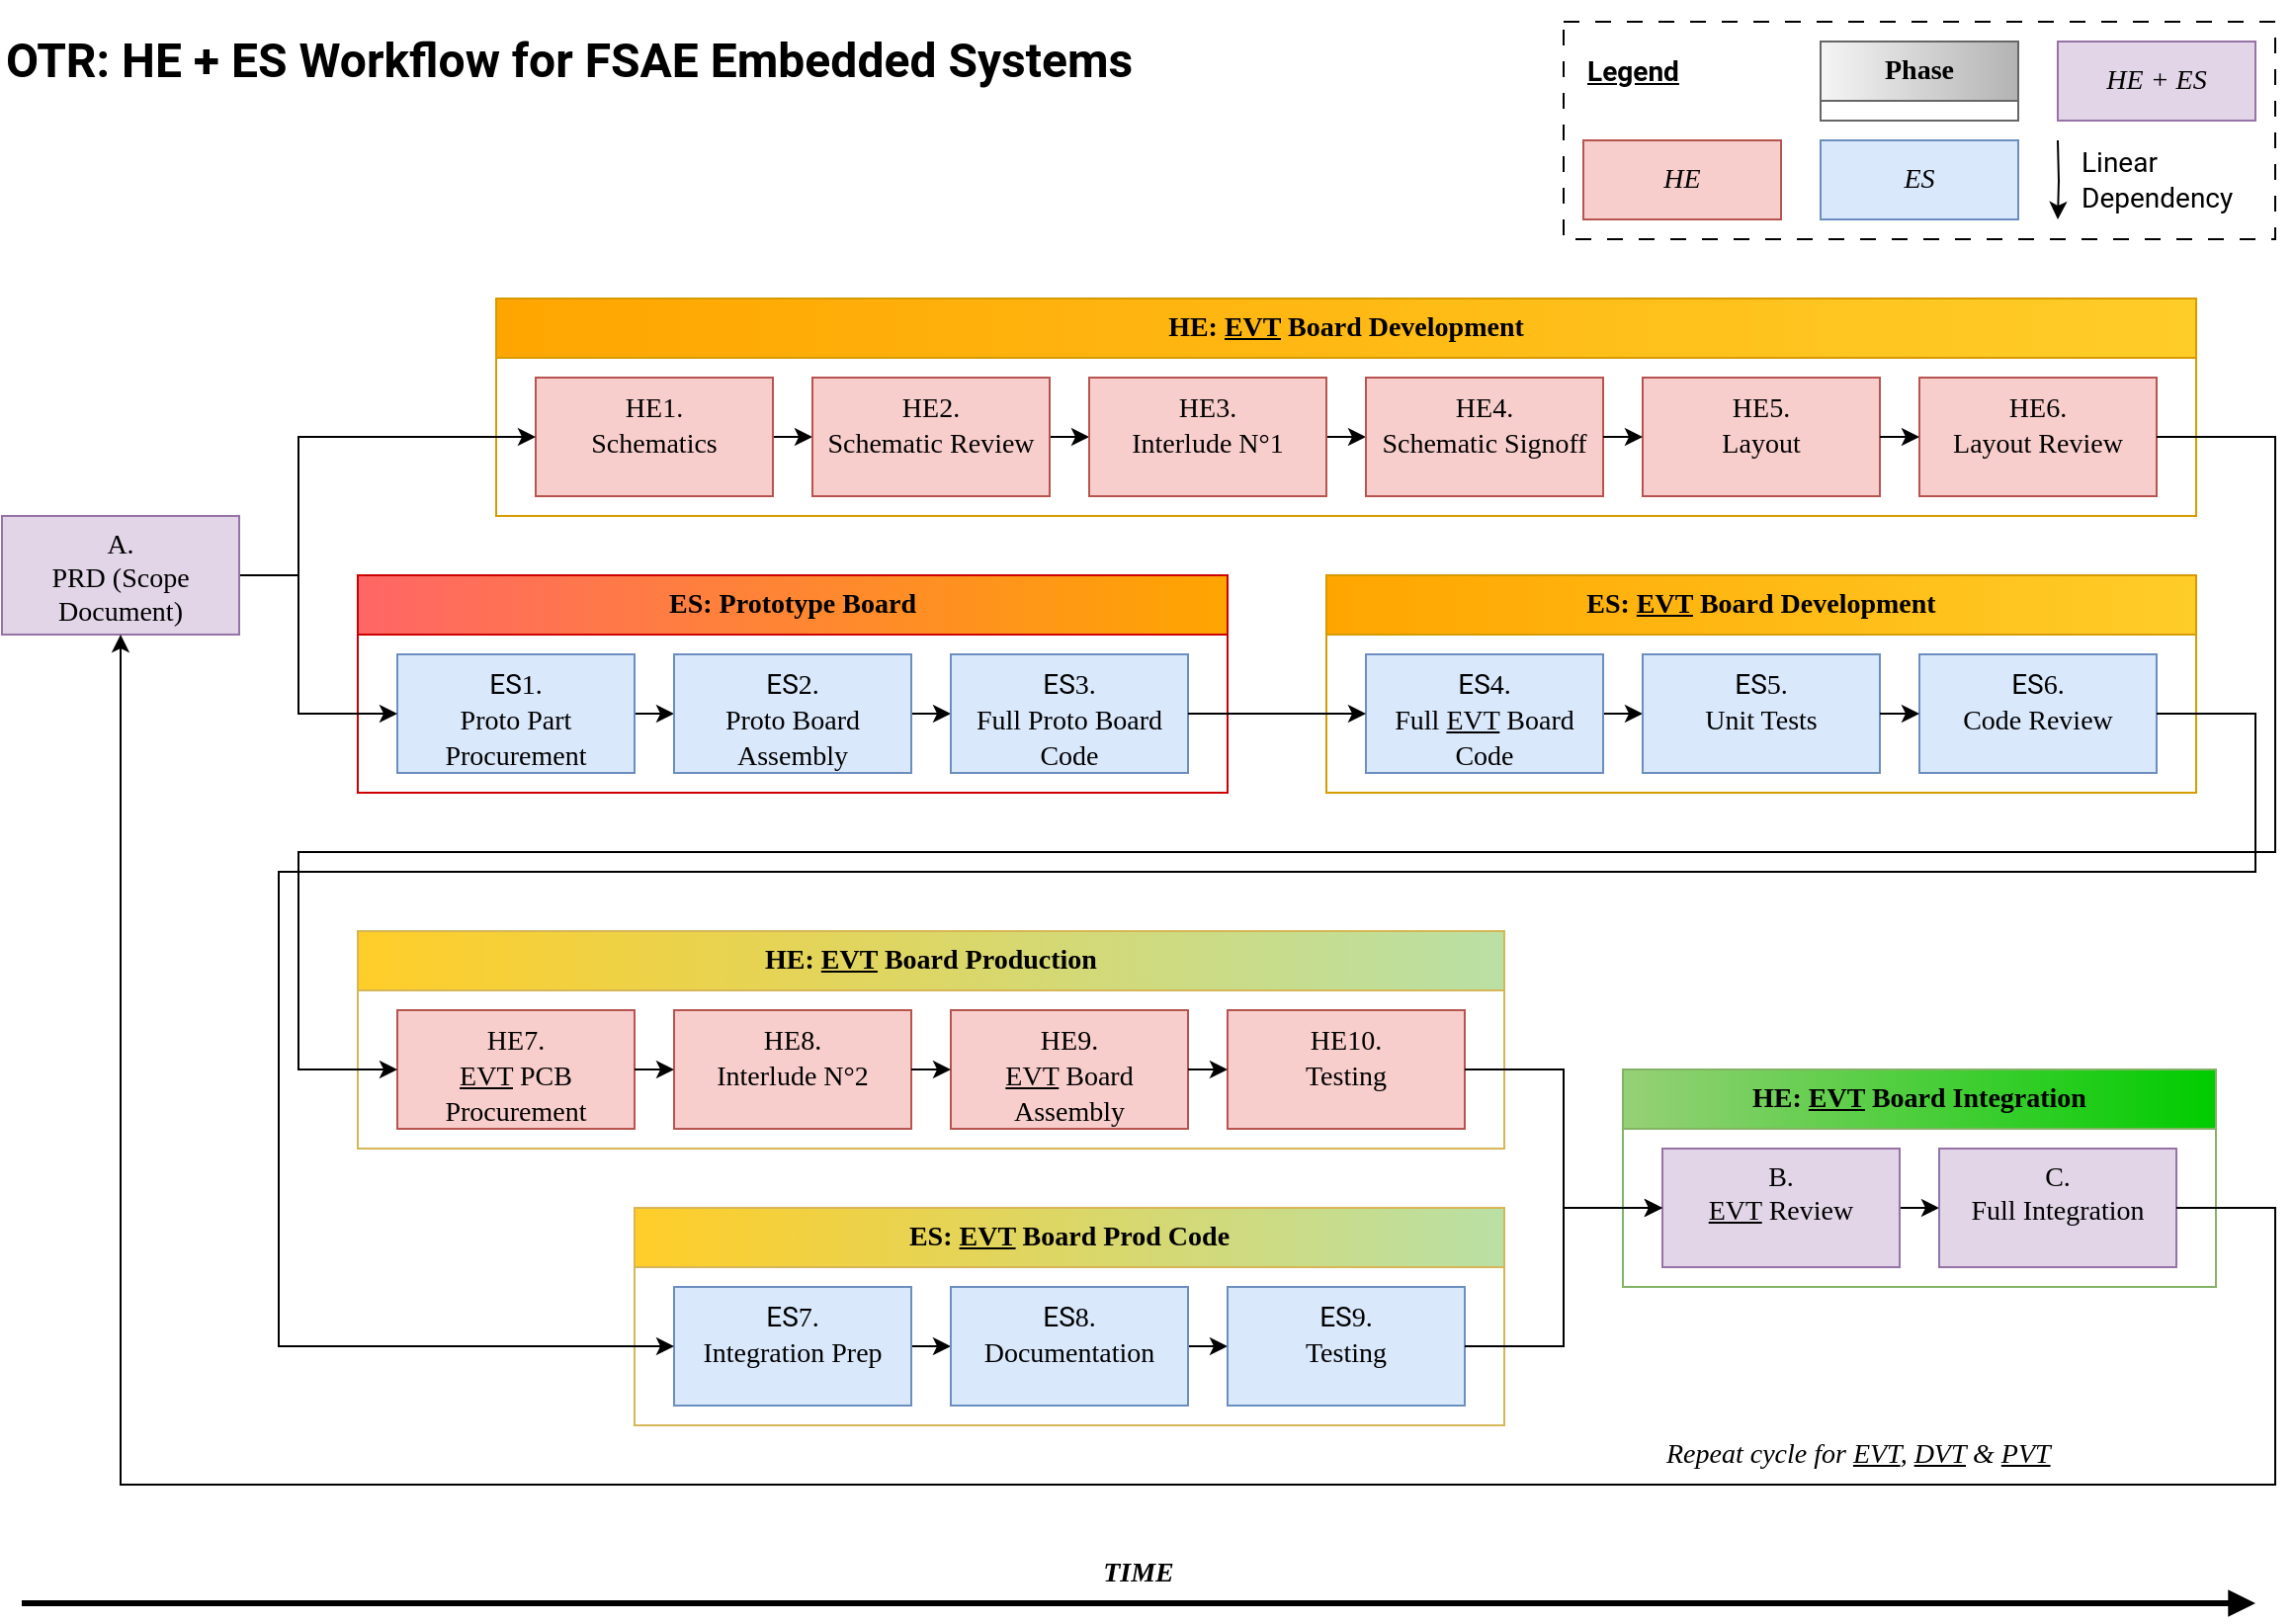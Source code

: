 <mxfile version="21.7.2" type="device">
  <diagram name="Page-1" id="mjspA0PIAPkoLd376Tkk">
    <mxGraphModel dx="1434" dy="746" grid="1" gridSize="10" guides="1" tooltips="1" connect="1" arrows="1" fold="1" page="1" pageScale="1" pageWidth="1169" pageHeight="827" math="0" shadow="0">
      <root>
        <mxCell id="0" />
        <mxCell id="1" parent="0" />
        <mxCell id="IAMInaEh3-bJ36sQtGoJ-46" value="ES: Prototype Board" style="swimlane;whiteSpace=wrap;html=1;fontSize=14;fontFamily=JetBrains Mono;fontSource=https%3A%2F%2Ffonts.googleapis.com%2Fcss%3Ffamily%3DJetBrains%2BMono;fillColor=#FFA500;strokeColor=#CC0000;startSize=30;gradientColor=#FF6666;gradientDirection=west;" parent="1" vertex="1">
          <mxGeometry x="190" y="290" width="440" height="110" as="geometry" />
        </mxCell>
        <mxCell id="IAMInaEh3-bJ36sQtGoJ-47" style="edgeStyle=orthogonalEdgeStyle;rounded=0;orthogonalLoop=1;jettySize=auto;html=1;exitX=1;exitY=0.5;exitDx=0;exitDy=0;entryX=0;entryY=0.5;entryDx=0;entryDy=0;" parent="IAMInaEh3-bJ36sQtGoJ-46" edge="1">
          <mxGeometry relative="1" as="geometry">
            <mxPoint x="140" y="70" as="sourcePoint" />
          </mxGeometry>
        </mxCell>
        <mxCell id="IAMInaEh3-bJ36sQtGoJ-49" style="edgeStyle=orthogonalEdgeStyle;rounded=0;orthogonalLoop=1;jettySize=auto;html=1;exitX=1;exitY=0.5;exitDx=0;exitDy=0;entryX=0;entryY=0.5;entryDx=0;entryDy=0;" parent="IAMInaEh3-bJ36sQtGoJ-46" edge="1">
          <mxGeometry relative="1" as="geometry">
            <mxPoint x="280" y="70" as="sourcePoint" />
          </mxGeometry>
        </mxCell>
        <mxCell id="IAMInaEh3-bJ36sQtGoJ-51" style="edgeStyle=orthogonalEdgeStyle;rounded=0;orthogonalLoop=1;jettySize=auto;html=1;exitX=1;exitY=0.5;exitDx=0;exitDy=0;entryX=0;entryY=0.5;entryDx=0;entryDy=0;" parent="IAMInaEh3-bJ36sQtGoJ-46" edge="1">
          <mxGeometry relative="1" as="geometry">
            <mxPoint x="420" y="70" as="sourcePoint" />
          </mxGeometry>
        </mxCell>
        <mxCell id="IAMInaEh3-bJ36sQtGoJ-54" style="edgeStyle=orthogonalEdgeStyle;rounded=0;orthogonalLoop=1;jettySize=auto;html=1;exitX=1;exitY=0.5;exitDx=0;exitDy=0;entryX=0;entryY=0.5;entryDx=0;entryDy=0;" parent="IAMInaEh3-bJ36sQtGoJ-46" edge="1">
          <mxGeometry relative="1" as="geometry">
            <mxPoint x="140" y="70" as="sourcePoint" />
          </mxGeometry>
        </mxCell>
        <mxCell id="IAMInaEh3-bJ36sQtGoJ-55" style="edgeStyle=orthogonalEdgeStyle;rounded=0;orthogonalLoop=1;jettySize=auto;html=1;exitX=1;exitY=0.5;exitDx=0;exitDy=0;entryX=0;entryY=0.5;entryDx=0;entryDy=0;" parent="IAMInaEh3-bJ36sQtGoJ-46" edge="1">
          <mxGeometry relative="1" as="geometry">
            <mxPoint x="280" y="70" as="sourcePoint" />
          </mxGeometry>
        </mxCell>
        <mxCell id="IAMInaEh3-bJ36sQtGoJ-56" style="edgeStyle=orthogonalEdgeStyle;rounded=0;orthogonalLoop=1;jettySize=auto;html=1;exitX=1;exitY=0.5;exitDx=0;exitDy=0;entryX=0;entryY=0.5;entryDx=0;entryDy=0;" parent="IAMInaEh3-bJ36sQtGoJ-46" edge="1">
          <mxGeometry relative="1" as="geometry">
            <mxPoint x="420" y="70" as="sourcePoint" />
          </mxGeometry>
        </mxCell>
        <mxCell id="gZYuaLEMHwlyxASo5A55-27" style="edgeStyle=orthogonalEdgeStyle;rounded=0;orthogonalLoop=1;jettySize=auto;html=1;exitX=1;exitY=0.5;exitDx=0;exitDy=0;entryX=0;entryY=0.5;entryDx=0;entryDy=0;" parent="IAMInaEh3-bJ36sQtGoJ-46" source="IAMInaEh3-bJ36sQtGoJ-8" target="IAMInaEh3-bJ36sQtGoJ-69" edge="1">
          <mxGeometry relative="1" as="geometry" />
        </mxCell>
        <mxCell id="IAMInaEh3-bJ36sQtGoJ-8" value="&lt;div&gt;ES&lt;font data-font-src=&quot;https://fonts.googleapis.com/css?family=JetBrains+Mono&quot; face=&quot;JetBrains Mono&quot; style=&quot;font-size: 14px;&quot;&gt;1.&lt;/font&gt;&lt;/div&gt;&lt;div&gt;&lt;font data-font-src=&quot;https://fonts.googleapis.com/css?family=JetBrains+Mono&quot; face=&quot;JetBrains Mono&quot; style=&quot;font-size: 14px;&quot;&gt;Proto Part Procurement&lt;br&gt;&lt;/font&gt;&lt;/div&gt;" style="rounded=0;whiteSpace=wrap;html=1;fontFamily=Roboto;fontSource=https%3A%2F%2Ffonts.googleapis.com%2Fcss%3Ffamily%3DRoboto;fontSize=14;fillColor=#dae8fc;strokeColor=#6c8ebf;spacingRight=1;spacingBottom=0;spacingLeft=1;verticalAlign=top;spacing=2;" parent="IAMInaEh3-bJ36sQtGoJ-46" vertex="1">
          <mxGeometry x="20" y="40" width="120" height="60" as="geometry" />
        </mxCell>
        <mxCell id="IAMInaEh3-bJ36sQtGoJ-77" style="edgeStyle=orthogonalEdgeStyle;rounded=0;orthogonalLoop=1;jettySize=auto;html=1;exitX=1;exitY=0.5;exitDx=0;exitDy=0;entryX=0;entryY=0.5;entryDx=0;entryDy=0;" parent="IAMInaEh3-bJ36sQtGoJ-46" source="IAMInaEh3-bJ36sQtGoJ-69" target="IAMInaEh3-bJ36sQtGoJ-76" edge="1">
          <mxGeometry relative="1" as="geometry" />
        </mxCell>
        <mxCell id="IAMInaEh3-bJ36sQtGoJ-69" value="&lt;div&gt;ES&lt;font data-font-src=&quot;https://fonts.googleapis.com/css?family=JetBrains+Mono&quot; face=&quot;JetBrains Mono&quot; style=&quot;font-size: 14px;&quot;&gt;2.&lt;/font&gt;&lt;/div&gt;&lt;div&gt;&lt;font data-font-src=&quot;https://fonts.googleapis.com/css?family=JetBrains+Mono&quot; face=&quot;JetBrains Mono&quot; style=&quot;font-size: 14px;&quot;&gt;Proto Board Assembly&lt;/font&gt;&lt;/div&gt;" style="rounded=0;whiteSpace=wrap;html=1;fontFamily=Roboto;fontSource=https%3A%2F%2Ffonts.googleapis.com%2Fcss%3Ffamily%3DRoboto;fontSize=14;fillColor=#dae8fc;strokeColor=#6c8ebf;spacingRight=1;spacingBottom=0;spacingLeft=1;verticalAlign=top;spacing=2;" parent="IAMInaEh3-bJ36sQtGoJ-46" vertex="1">
          <mxGeometry x="160" y="40" width="120" height="60" as="geometry" />
        </mxCell>
        <mxCell id="IAMInaEh3-bJ36sQtGoJ-76" value="&lt;div&gt;ES&lt;font data-font-src=&quot;https://fonts.googleapis.com/css?family=JetBrains+Mono&quot; face=&quot;JetBrains Mono&quot; style=&quot;font-size: 14px;&quot;&gt;3.&lt;/font&gt;&lt;/div&gt;&lt;div&gt;&lt;font data-font-src=&quot;https://fonts.googleapis.com/css?family=JetBrains+Mono&quot; face=&quot;JetBrains Mono&quot; style=&quot;font-size: 14px;&quot;&gt;Full Proto Board Code&lt;/font&gt;&lt;/div&gt;" style="rounded=0;whiteSpace=wrap;html=1;fontFamily=Roboto;fontSource=https%3A%2F%2Ffonts.googleapis.com%2Fcss%3Ffamily%3DRoboto;fontSize=14;fillColor=#dae8fc;strokeColor=#6c8ebf;spacingRight=1;spacingBottom=0;spacingLeft=1;verticalAlign=top;spacing=2;" parent="IAMInaEh3-bJ36sQtGoJ-46" vertex="1">
          <mxGeometry x="300" y="40" width="120" height="60" as="geometry" />
        </mxCell>
        <mxCell id="IAMInaEh3-bJ36sQtGoJ-81" style="edgeStyle=orthogonalEdgeStyle;rounded=0;orthogonalLoop=1;jettySize=auto;html=1;exitX=1;exitY=0.5;exitDx=0;exitDy=0;entryX=0;entryY=0.5;entryDx=0;entryDy=0;" parent="IAMInaEh3-bJ36sQtGoJ-46" edge="1">
          <mxGeometry relative="1" as="geometry">
            <mxPoint x="720" y="70" as="targetPoint" />
          </mxGeometry>
        </mxCell>
        <mxCell id="IAMInaEh3-bJ36sQtGoJ-7" value="HE: &lt;u&gt;EVT&lt;/u&gt; &lt;font face=&quot;JetBrains Mono&quot;&gt;Board&lt;/font&gt; Development" style="swimlane;whiteSpace=wrap;html=1;fontSize=14;fontFamily=JetBrains Mono;fontSource=https%3A%2F%2Ffonts.googleapis.com%2Fcss%3Ffamily%3DJetBrains%2BMono;fillColor=#ffcd28;strokeColor=#d79b00;startSize=30;gradientColor=#FFA500;gradientDirection=west;" parent="1" vertex="1">
          <mxGeometry x="260" y="150" width="860" height="110" as="geometry" />
        </mxCell>
        <mxCell id="IAMInaEh3-bJ36sQtGoJ-29" style="edgeStyle=orthogonalEdgeStyle;rounded=0;orthogonalLoop=1;jettySize=auto;html=1;exitX=1;exitY=0.5;exitDx=0;exitDy=0;entryX=0;entryY=0.5;entryDx=0;entryDy=0;" parent="IAMInaEh3-bJ36sQtGoJ-7" source="IAMInaEh3-bJ36sQtGoJ-3" target="IAMInaEh3-bJ36sQtGoJ-26" edge="1">
          <mxGeometry relative="1" as="geometry" />
        </mxCell>
        <mxCell id="IAMInaEh3-bJ36sQtGoJ-3" value="&lt;div&gt;&lt;font data-font-src=&quot;https://fonts.googleapis.com/css?family=JetBrains+Mono&quot; face=&quot;JetBrains Mono&quot; style=&quot;font-size: 14px;&quot;&gt;HE1.&lt;/font&gt;&lt;/div&gt;&lt;div&gt;&lt;font data-font-src=&quot;https://fonts.googleapis.com/css?family=JetBrains+Mono&quot; face=&quot;JetBrains Mono&quot; style=&quot;font-size: 14px;&quot;&gt;Schematics&lt;/font&gt;&lt;/div&gt;" style="rounded=0;whiteSpace=wrap;html=1;fontFamily=Roboto;fontSource=https%3A%2F%2Ffonts.googleapis.com%2Fcss%3Ffamily%3DRoboto;fontSize=14;fillColor=#f8cecc;strokeColor=#b85450;spacingRight=1;spacingBottom=0;spacingLeft=1;verticalAlign=top;spacing=2;" parent="IAMInaEh3-bJ36sQtGoJ-7" vertex="1">
          <mxGeometry x="20" y="40" width="120" height="60" as="geometry" />
        </mxCell>
        <mxCell id="IAMInaEh3-bJ36sQtGoJ-30" style="edgeStyle=orthogonalEdgeStyle;rounded=0;orthogonalLoop=1;jettySize=auto;html=1;exitX=1;exitY=0.5;exitDx=0;exitDy=0;entryX=0;entryY=0.5;entryDx=0;entryDy=0;" parent="IAMInaEh3-bJ36sQtGoJ-7" source="IAMInaEh3-bJ36sQtGoJ-26" target="IAMInaEh3-bJ36sQtGoJ-27" edge="1">
          <mxGeometry relative="1" as="geometry" />
        </mxCell>
        <mxCell id="IAMInaEh3-bJ36sQtGoJ-26" value="&lt;div&gt;&lt;font data-font-src=&quot;https://fonts.googleapis.com/css?family=JetBrains+Mono&quot; face=&quot;JetBrains Mono&quot; style=&quot;font-size: 14px;&quot;&gt;HE2.&lt;/font&gt;&lt;/div&gt;&lt;div&gt;&lt;font data-font-src=&quot;https://fonts.googleapis.com/css?family=JetBrains+Mono&quot; face=&quot;JetBrains Mono&quot; style=&quot;font-size: 14px;&quot;&gt;Schematic Review&lt;/font&gt;&lt;/div&gt;" style="rounded=0;whiteSpace=wrap;html=1;fontFamily=Roboto;fontSource=https%3A%2F%2Ffonts.googleapis.com%2Fcss%3Ffamily%3DRoboto;fontSize=14;fillColor=#f8cecc;strokeColor=#b85450;spacingRight=1;spacingBottom=0;spacingLeft=1;verticalAlign=top;spacing=2;" parent="IAMInaEh3-bJ36sQtGoJ-7" vertex="1">
          <mxGeometry x="160" y="40" width="120" height="60" as="geometry" />
        </mxCell>
        <mxCell id="IAMInaEh3-bJ36sQtGoJ-35" style="edgeStyle=orthogonalEdgeStyle;rounded=0;orthogonalLoop=1;jettySize=auto;html=1;exitX=1;exitY=0.5;exitDx=0;exitDy=0;entryX=0;entryY=0.5;entryDx=0;entryDy=0;" parent="IAMInaEh3-bJ36sQtGoJ-7" source="IAMInaEh3-bJ36sQtGoJ-27" target="IAMInaEh3-bJ36sQtGoJ-28" edge="1">
          <mxGeometry relative="1" as="geometry" />
        </mxCell>
        <mxCell id="IAMInaEh3-bJ36sQtGoJ-27" value="&lt;div&gt;&lt;font face=&quot;JetBrains Mono&quot;&gt;HE3.&lt;/font&gt;&lt;/div&gt;&lt;div&gt;&lt;font face=&quot;JetBrains Mono&quot;&gt;Interlude N°1&lt;/font&gt;&lt;/div&gt;" style="rounded=0;whiteSpace=wrap;html=1;fontFamily=Roboto;fontSource=https%3A%2F%2Ffonts.googleapis.com%2Fcss%3Ffamily%3DRoboto;fontSize=14;fillColor=#f8cecc;strokeColor=#b85450;spacingRight=1;spacingBottom=0;spacingLeft=1;verticalAlign=top;spacing=2;" parent="IAMInaEh3-bJ36sQtGoJ-7" vertex="1">
          <mxGeometry x="300" y="40" width="120" height="60" as="geometry" />
        </mxCell>
        <mxCell id="IAMInaEh3-bJ36sQtGoJ-28" value="&lt;div&gt;&lt;font face=&quot;JetBrains Mono&quot;&gt;HE4.&lt;/font&gt;&lt;/div&gt;&lt;div&gt;&lt;font face=&quot;JetBrains Mono&quot;&gt;Schematic Signoff&lt;/font&gt;&lt;/div&gt;" style="rounded=0;whiteSpace=wrap;html=1;fontFamily=Roboto;fontSource=https%3A%2F%2Ffonts.googleapis.com%2Fcss%3Ffamily%3DRoboto;fontSize=14;fillColor=#f8cecc;strokeColor=#b85450;spacingRight=1;spacingBottom=0;spacingLeft=1;verticalAlign=top;spacing=2;" parent="IAMInaEh3-bJ36sQtGoJ-7" vertex="1">
          <mxGeometry x="440" y="40" width="120" height="60" as="geometry" />
        </mxCell>
        <mxCell id="IAMInaEh3-bJ36sQtGoJ-33" value="&lt;div&gt;&lt;font face=&quot;JetBrains Mono&quot;&gt;HE5.&lt;/font&gt;&lt;/div&gt;&lt;div&gt;&lt;font face=&quot;JetBrains Mono&quot;&gt;Layout&lt;/font&gt;&lt;/div&gt;" style="rounded=0;whiteSpace=wrap;html=1;fontFamily=Roboto;fontSource=https%3A%2F%2Ffonts.googleapis.com%2Fcss%3Ffamily%3DRoboto;fontSize=14;fillColor=#f8cecc;strokeColor=#b85450;spacingRight=1;spacingBottom=0;spacingLeft=1;verticalAlign=top;spacing=2;" parent="IAMInaEh3-bJ36sQtGoJ-7" vertex="1">
          <mxGeometry x="580" y="40" width="120" height="60" as="geometry" />
        </mxCell>
        <mxCell id="IAMInaEh3-bJ36sQtGoJ-36" style="edgeStyle=orthogonalEdgeStyle;rounded=0;orthogonalLoop=1;jettySize=auto;html=1;exitX=1;exitY=0.5;exitDx=0;exitDy=0;entryX=0;entryY=0.5;entryDx=0;entryDy=0;" parent="IAMInaEh3-bJ36sQtGoJ-7" source="IAMInaEh3-bJ36sQtGoJ-28" target="IAMInaEh3-bJ36sQtGoJ-33" edge="1">
          <mxGeometry relative="1" as="geometry" />
        </mxCell>
        <mxCell id="IAMInaEh3-bJ36sQtGoJ-34" value="&lt;div&gt;&lt;font face=&quot;JetBrains Mono&quot;&gt;HE6.&lt;/font&gt;&lt;/div&gt;&lt;div&gt;&lt;font face=&quot;JetBrains Mono&quot;&gt;Layout Review&lt;/font&gt;&lt;/div&gt;" style="rounded=0;whiteSpace=wrap;html=1;fontFamily=Roboto;fontSource=https%3A%2F%2Ffonts.googleapis.com%2Fcss%3Ffamily%3DRoboto;fontSize=14;fillColor=#f8cecc;strokeColor=#b85450;spacingRight=1;spacingBottom=0;spacingLeft=1;verticalAlign=top;spacing=2;" parent="IAMInaEh3-bJ36sQtGoJ-7" vertex="1">
          <mxGeometry x="720" y="40" width="120" height="60" as="geometry" />
        </mxCell>
        <mxCell id="IAMInaEh3-bJ36sQtGoJ-37" style="edgeStyle=orthogonalEdgeStyle;rounded=0;orthogonalLoop=1;jettySize=auto;html=1;exitX=1;exitY=0.5;exitDx=0;exitDy=0;entryX=0;entryY=0.5;entryDx=0;entryDy=0;" parent="IAMInaEh3-bJ36sQtGoJ-7" source="IAMInaEh3-bJ36sQtGoJ-33" target="IAMInaEh3-bJ36sQtGoJ-34" edge="1">
          <mxGeometry relative="1" as="geometry" />
        </mxCell>
        <mxCell id="IAMInaEh3-bJ36sQtGoJ-58" value="HE: &lt;u&gt;EVT&lt;/u&gt; &lt;font face=&quot;JetBrains Mono&quot;&gt;Board Production&lt;br&gt;&lt;/font&gt;" style="swimlane;whiteSpace=wrap;html=1;fontSize=14;fontFamily=JetBrains Mono;fontSource=https%3A%2F%2Ffonts.googleapis.com%2Fcss%3Ffamily%3DJetBrains%2BMono;fillColor=#B9E0A5;strokeColor=#d6b656;startSize=30;gradientColor=#FFCD28;gradientDirection=west;" parent="1" vertex="1">
          <mxGeometry x="190" y="470" width="580" height="110" as="geometry" />
        </mxCell>
        <mxCell id="IAMInaEh3-bJ36sQtGoJ-59" style="edgeStyle=orthogonalEdgeStyle;rounded=0;orthogonalLoop=1;jettySize=auto;html=1;exitX=1;exitY=0.5;exitDx=0;exitDy=0;entryX=0;entryY=0.5;entryDx=0;entryDy=0;" parent="IAMInaEh3-bJ36sQtGoJ-58" edge="1">
          <mxGeometry relative="1" as="geometry">
            <mxPoint x="140" y="70" as="sourcePoint" />
          </mxGeometry>
        </mxCell>
        <mxCell id="IAMInaEh3-bJ36sQtGoJ-60" style="edgeStyle=orthogonalEdgeStyle;rounded=0;orthogonalLoop=1;jettySize=auto;html=1;exitX=1;exitY=0.5;exitDx=0;exitDy=0;entryX=0;entryY=0.5;entryDx=0;entryDy=0;" parent="IAMInaEh3-bJ36sQtGoJ-58" edge="1">
          <mxGeometry relative="1" as="geometry">
            <mxPoint x="280" y="70" as="sourcePoint" />
          </mxGeometry>
        </mxCell>
        <mxCell id="IAMInaEh3-bJ36sQtGoJ-61" style="edgeStyle=orthogonalEdgeStyle;rounded=0;orthogonalLoop=1;jettySize=auto;html=1;exitX=1;exitY=0.5;exitDx=0;exitDy=0;entryX=0;entryY=0.5;entryDx=0;entryDy=0;" parent="IAMInaEh3-bJ36sQtGoJ-58" edge="1">
          <mxGeometry relative="1" as="geometry">
            <mxPoint x="420" y="70" as="sourcePoint" />
          </mxGeometry>
        </mxCell>
        <mxCell id="IAMInaEh3-bJ36sQtGoJ-62" value="&lt;div&gt;&lt;font face=&quot;JetBrains Mono&quot;&gt;HE7.&lt;/font&gt;&lt;/div&gt;&lt;div&gt;&lt;font face=&quot;JetBrains Mono&quot;&gt;&lt;u&gt;EVT&lt;/u&gt; PCB Procurement&lt;br&gt;&lt;/font&gt;&lt;/div&gt;" style="rounded=0;whiteSpace=wrap;html=1;fontFamily=Roboto;fontSource=https%3A%2F%2Ffonts.googleapis.com%2Fcss%3Ffamily%3DRoboto;fontSize=14;fillColor=#f8cecc;strokeColor=#b85450;spacingRight=1;spacingBottom=0;spacingLeft=1;verticalAlign=top;spacing=2;" parent="IAMInaEh3-bJ36sQtGoJ-58" vertex="1">
          <mxGeometry x="20" y="40" width="120" height="60" as="geometry" />
        </mxCell>
        <mxCell id="IAMInaEh3-bJ36sQtGoJ-63" value="&lt;div&gt;&lt;font face=&quot;JetBrains Mono&quot;&gt;HE8.&lt;/font&gt;&lt;/div&gt;&lt;div&gt;&lt;font face=&quot;JetBrains Mono&quot;&gt;Interlude N°2&lt;/font&gt;&lt;/div&gt;" style="rounded=0;whiteSpace=wrap;html=1;fontFamily=Roboto;fontSource=https%3A%2F%2Ffonts.googleapis.com%2Fcss%3Ffamily%3DRoboto;fontSize=14;fillColor=#f8cecc;strokeColor=#b85450;spacingRight=1;spacingBottom=0;spacingLeft=1;verticalAlign=top;spacing=2;" parent="IAMInaEh3-bJ36sQtGoJ-58" vertex="1">
          <mxGeometry x="160" y="40" width="120" height="60" as="geometry" />
        </mxCell>
        <mxCell id="IAMInaEh3-bJ36sQtGoJ-64" style="edgeStyle=orthogonalEdgeStyle;rounded=0;orthogonalLoop=1;jettySize=auto;html=1;exitX=1;exitY=0.5;exitDx=0;exitDy=0;entryX=0;entryY=0.5;entryDx=0;entryDy=0;" parent="IAMInaEh3-bJ36sQtGoJ-58" source="IAMInaEh3-bJ36sQtGoJ-62" target="IAMInaEh3-bJ36sQtGoJ-63" edge="1">
          <mxGeometry relative="1" as="geometry" />
        </mxCell>
        <mxCell id="IAMInaEh3-bJ36sQtGoJ-65" value="&lt;div&gt;&lt;font face=&quot;JetBrains Mono&quot;&gt;HE9.&lt;/font&gt;&lt;/div&gt;&lt;div&gt;&lt;font face=&quot;JetBrains Mono&quot;&gt;&lt;u&gt;EVT&lt;/u&gt; Board &lt;/font&gt;&lt;font face=&quot;JetBrains Mono&quot;&gt;Assembly&lt;/font&gt;&lt;/div&gt;" style="rounded=0;whiteSpace=wrap;html=1;fontFamily=Roboto;fontSource=https%3A%2F%2Ffonts.googleapis.com%2Fcss%3Ffamily%3DRoboto;fontSize=14;fillColor=#f8cecc;strokeColor=#b85450;spacingRight=1;spacingBottom=0;spacingLeft=1;verticalAlign=top;spacing=2;" parent="IAMInaEh3-bJ36sQtGoJ-58" vertex="1">
          <mxGeometry x="300" y="40" width="120" height="60" as="geometry" />
        </mxCell>
        <mxCell id="IAMInaEh3-bJ36sQtGoJ-66" style="edgeStyle=orthogonalEdgeStyle;rounded=0;orthogonalLoop=1;jettySize=auto;html=1;exitX=1;exitY=0.5;exitDx=0;exitDy=0;entryX=0;entryY=0.5;entryDx=0;entryDy=0;" parent="IAMInaEh3-bJ36sQtGoJ-58" source="IAMInaEh3-bJ36sQtGoJ-63" target="IAMInaEh3-bJ36sQtGoJ-65" edge="1">
          <mxGeometry relative="1" as="geometry" />
        </mxCell>
        <mxCell id="IAMInaEh3-bJ36sQtGoJ-67" value="&lt;div&gt;&lt;font face=&quot;JetBrains Mono&quot;&gt;HE10.&lt;/font&gt;&lt;/div&gt;&lt;div&gt;&lt;font face=&quot;JetBrains Mono&quot;&gt;Testing&lt;/font&gt;&lt;/div&gt;" style="rounded=0;whiteSpace=wrap;html=1;fontFamily=Roboto;fontSource=https%3A%2F%2Ffonts.googleapis.com%2Fcss%3Ffamily%3DRoboto;fontSize=14;fillColor=#f8cecc;strokeColor=#b85450;spacingRight=1;spacingBottom=0;spacingLeft=1;verticalAlign=top;spacing=2;" parent="IAMInaEh3-bJ36sQtGoJ-58" vertex="1">
          <mxGeometry x="440" y="40" width="120" height="60" as="geometry" />
        </mxCell>
        <mxCell id="IAMInaEh3-bJ36sQtGoJ-68" style="edgeStyle=orthogonalEdgeStyle;rounded=0;orthogonalLoop=1;jettySize=auto;html=1;exitX=1;exitY=0.5;exitDx=0;exitDy=0;entryX=0;entryY=0.5;entryDx=0;entryDy=0;" parent="IAMInaEh3-bJ36sQtGoJ-58" source="IAMInaEh3-bJ36sQtGoJ-65" target="IAMInaEh3-bJ36sQtGoJ-67" edge="1">
          <mxGeometry relative="1" as="geometry" />
        </mxCell>
        <mxCell id="IAMInaEh3-bJ36sQtGoJ-97" value="ES:&amp;nbsp;&lt;u&gt;EVT&lt;/u&gt; Board Prod Code" style="swimlane;whiteSpace=wrap;html=1;fontSize=14;fontFamily=JetBrains Mono;fontSource=https%3A%2F%2Ffonts.googleapis.com%2Fcss%3Ffamily%3DJetBrains%2BMono;fillColor=#B9E0A5;strokeColor=#d6b656;startSize=30;gradientColor=#FFCD28;gradientDirection=west;" parent="1" vertex="1">
          <mxGeometry x="330" y="610" width="440" height="110" as="geometry" />
        </mxCell>
        <mxCell id="IAMInaEh3-bJ36sQtGoJ-98" style="edgeStyle=orthogonalEdgeStyle;rounded=0;orthogonalLoop=1;jettySize=auto;html=1;exitX=1;exitY=0.5;exitDx=0;exitDy=0;entryX=0;entryY=0.5;entryDx=0;entryDy=0;" parent="IAMInaEh3-bJ36sQtGoJ-97" edge="1">
          <mxGeometry relative="1" as="geometry">
            <mxPoint x="140" y="70" as="sourcePoint" />
          </mxGeometry>
        </mxCell>
        <mxCell id="IAMInaEh3-bJ36sQtGoJ-99" style="edgeStyle=orthogonalEdgeStyle;rounded=0;orthogonalLoop=1;jettySize=auto;html=1;exitX=1;exitY=0.5;exitDx=0;exitDy=0;entryX=0;entryY=0.5;entryDx=0;entryDy=0;" parent="IAMInaEh3-bJ36sQtGoJ-97" edge="1">
          <mxGeometry relative="1" as="geometry">
            <mxPoint x="280" y="70" as="sourcePoint" />
          </mxGeometry>
        </mxCell>
        <mxCell id="IAMInaEh3-bJ36sQtGoJ-100" style="edgeStyle=orthogonalEdgeStyle;rounded=0;orthogonalLoop=1;jettySize=auto;html=1;exitX=1;exitY=0.5;exitDx=0;exitDy=0;entryX=0;entryY=0.5;entryDx=0;entryDy=0;" parent="IAMInaEh3-bJ36sQtGoJ-97" edge="1">
          <mxGeometry relative="1" as="geometry">
            <mxPoint x="420" y="70" as="sourcePoint" />
          </mxGeometry>
        </mxCell>
        <mxCell id="IAMInaEh3-bJ36sQtGoJ-101" style="edgeStyle=orthogonalEdgeStyle;rounded=0;orthogonalLoop=1;jettySize=auto;html=1;exitX=1;exitY=0.5;exitDx=0;exitDy=0;entryX=0;entryY=0.5;entryDx=0;entryDy=0;" parent="IAMInaEh3-bJ36sQtGoJ-97" edge="1">
          <mxGeometry relative="1" as="geometry">
            <mxPoint x="140" y="70" as="sourcePoint" />
          </mxGeometry>
        </mxCell>
        <mxCell id="IAMInaEh3-bJ36sQtGoJ-102" style="edgeStyle=orthogonalEdgeStyle;rounded=0;orthogonalLoop=1;jettySize=auto;html=1;exitX=1;exitY=0.5;exitDx=0;exitDy=0;entryX=0;entryY=0.5;entryDx=0;entryDy=0;" parent="IAMInaEh3-bJ36sQtGoJ-97" edge="1">
          <mxGeometry relative="1" as="geometry">
            <mxPoint x="280" y="70" as="sourcePoint" />
          </mxGeometry>
        </mxCell>
        <mxCell id="IAMInaEh3-bJ36sQtGoJ-103" style="edgeStyle=orthogonalEdgeStyle;rounded=0;orthogonalLoop=1;jettySize=auto;html=1;exitX=1;exitY=0.5;exitDx=0;exitDy=0;entryX=0;entryY=0.5;entryDx=0;entryDy=0;" parent="IAMInaEh3-bJ36sQtGoJ-97" edge="1">
          <mxGeometry relative="1" as="geometry">
            <mxPoint x="420" y="70" as="sourcePoint" />
          </mxGeometry>
        </mxCell>
        <mxCell id="IAMInaEh3-bJ36sQtGoJ-104" style="edgeStyle=orthogonalEdgeStyle;rounded=0;orthogonalLoop=1;jettySize=auto;html=1;exitX=1;exitY=0.5;exitDx=0;exitDy=0;entryX=0;entryY=0.5;entryDx=0;entryDy=0;" parent="IAMInaEh3-bJ36sQtGoJ-97" source="IAMInaEh3-bJ36sQtGoJ-105" target="IAMInaEh3-bJ36sQtGoJ-107" edge="1">
          <mxGeometry relative="1" as="geometry" />
        </mxCell>
        <mxCell id="IAMInaEh3-bJ36sQtGoJ-105" value="&lt;div&gt;ES&lt;font data-font-src=&quot;https://fonts.googleapis.com/css?family=JetBrains+Mono&quot; face=&quot;JetBrains Mono&quot; style=&quot;font-size: 14px;&quot;&gt;7.&lt;/font&gt;&lt;/div&gt;&lt;div&gt;&lt;font data-font-src=&quot;https://fonts.googleapis.com/css?family=JetBrains+Mono&quot; face=&quot;JetBrains Mono&quot; style=&quot;font-size: 14px;&quot;&gt;Integration Prep&lt;br&gt;&lt;/font&gt;&lt;/div&gt;" style="rounded=0;whiteSpace=wrap;html=1;fontFamily=Roboto;fontSource=https%3A%2F%2Ffonts.googleapis.com%2Fcss%3Ffamily%3DRoboto;fontSize=14;fillColor=#dae8fc;strokeColor=#6c8ebf;spacingRight=1;spacingBottom=0;spacingLeft=1;verticalAlign=top;spacing=2;" parent="IAMInaEh3-bJ36sQtGoJ-97" vertex="1">
          <mxGeometry x="20" y="40" width="120" height="60" as="geometry" />
        </mxCell>
        <mxCell id="IAMInaEh3-bJ36sQtGoJ-106" style="edgeStyle=orthogonalEdgeStyle;rounded=0;orthogonalLoop=1;jettySize=auto;html=1;exitX=1;exitY=0.5;exitDx=0;exitDy=0;entryX=0;entryY=0.5;entryDx=0;entryDy=0;" parent="IAMInaEh3-bJ36sQtGoJ-97" source="IAMInaEh3-bJ36sQtGoJ-107" target="IAMInaEh3-bJ36sQtGoJ-109" edge="1">
          <mxGeometry relative="1" as="geometry" />
        </mxCell>
        <mxCell id="IAMInaEh3-bJ36sQtGoJ-107" value="&lt;div&gt;ES&lt;font data-font-src=&quot;https://fonts.googleapis.com/css?family=JetBrains+Mono&quot; face=&quot;JetBrains Mono&quot; style=&quot;font-size: 14px;&quot;&gt;8.&lt;/font&gt;&lt;/div&gt;&lt;div&gt;&lt;font data-font-src=&quot;https://fonts.googleapis.com/css?family=JetBrains+Mono&quot; face=&quot;JetBrains Mono&quot; style=&quot;font-size: 14px;&quot;&gt;Documentation&lt;br&gt;&lt;/font&gt;&lt;/div&gt;" style="rounded=0;whiteSpace=wrap;html=1;fontFamily=Roboto;fontSource=https%3A%2F%2Ffonts.googleapis.com%2Fcss%3Ffamily%3DRoboto;fontSize=14;fillColor=#dae8fc;strokeColor=#6c8ebf;spacingRight=1;spacingBottom=0;spacingLeft=1;verticalAlign=top;spacing=2;" parent="IAMInaEh3-bJ36sQtGoJ-97" vertex="1">
          <mxGeometry x="160" y="40" width="120" height="60" as="geometry" />
        </mxCell>
        <mxCell id="IAMInaEh3-bJ36sQtGoJ-109" value="&lt;div&gt;ES&lt;font data-font-src=&quot;https://fonts.googleapis.com/css?family=JetBrains+Mono&quot; face=&quot;JetBrains Mono&quot; style=&quot;font-size: 14px;&quot;&gt;9.&lt;/font&gt;&lt;/div&gt;&lt;div&gt;&lt;font data-font-src=&quot;https://fonts.googleapis.com/css?family=JetBrains+Mono&quot; face=&quot;JetBrains Mono&quot; style=&quot;font-size: 14px;&quot;&gt;Testing&lt;br&gt;&lt;/font&gt;&lt;/div&gt;" style="rounded=0;whiteSpace=wrap;html=1;fontFamily=Roboto;fontSource=https%3A%2F%2Ffonts.googleapis.com%2Fcss%3Ffamily%3DRoboto;fontSize=14;fillColor=#dae8fc;strokeColor=#6c8ebf;spacingRight=1;spacingBottom=0;spacingLeft=1;verticalAlign=top;spacing=2;" parent="IAMInaEh3-bJ36sQtGoJ-97" vertex="1">
          <mxGeometry x="300" y="40" width="120" height="60" as="geometry" />
        </mxCell>
        <mxCell id="IAMInaEh3-bJ36sQtGoJ-110" style="edgeStyle=orthogonalEdgeStyle;rounded=0;orthogonalLoop=1;jettySize=auto;html=1;exitX=1;exitY=0.5;exitDx=0;exitDy=0;entryX=0;entryY=0.5;entryDx=0;entryDy=0;" parent="IAMInaEh3-bJ36sQtGoJ-97" edge="1">
          <mxGeometry relative="1" as="geometry">
            <mxPoint x="580" y="70" as="targetPoint" />
          </mxGeometry>
        </mxCell>
        <mxCell id="IAMInaEh3-bJ36sQtGoJ-112" style="edgeStyle=orthogonalEdgeStyle;rounded=0;orthogonalLoop=1;jettySize=auto;html=1;exitX=1;exitY=0.5;exitDx=0;exitDy=0;entryX=0;entryY=0.5;entryDx=0;entryDy=0;" parent="IAMInaEh3-bJ36sQtGoJ-97" edge="1">
          <mxGeometry relative="1" as="geometry">
            <mxPoint x="720" y="70" as="targetPoint" />
          </mxGeometry>
        </mxCell>
        <mxCell id="gZYuaLEMHwlyxASo5A55-5" value="ES: &lt;u&gt;EVT&lt;/u&gt; Board Development" style="swimlane;whiteSpace=wrap;html=1;fontSize=14;fontFamily=JetBrains Mono;fontSource=https%3A%2F%2Ffonts.googleapis.com%2Fcss%3Ffamily%3DJetBrains%2BMono;fillColor=#FFCD28;strokeColor=#d79b00;startSize=30;gradientColor=#FFA500;gradientDirection=west;" parent="1" vertex="1">
          <mxGeometry x="680" y="290" width="440" height="110" as="geometry" />
        </mxCell>
        <mxCell id="gZYuaLEMHwlyxASo5A55-6" style="edgeStyle=orthogonalEdgeStyle;rounded=0;orthogonalLoop=1;jettySize=auto;html=1;exitX=1;exitY=0.5;exitDx=0;exitDy=0;entryX=0;entryY=0.5;entryDx=0;entryDy=0;" parent="gZYuaLEMHwlyxASo5A55-5" edge="1">
          <mxGeometry relative="1" as="geometry">
            <mxPoint x="140" y="70" as="sourcePoint" />
          </mxGeometry>
        </mxCell>
        <mxCell id="gZYuaLEMHwlyxASo5A55-7" style="edgeStyle=orthogonalEdgeStyle;rounded=0;orthogonalLoop=1;jettySize=auto;html=1;exitX=1;exitY=0.5;exitDx=0;exitDy=0;entryX=0;entryY=0.5;entryDx=0;entryDy=0;" parent="gZYuaLEMHwlyxASo5A55-5" edge="1">
          <mxGeometry relative="1" as="geometry">
            <mxPoint x="280" y="70" as="sourcePoint" />
          </mxGeometry>
        </mxCell>
        <mxCell id="gZYuaLEMHwlyxASo5A55-8" style="edgeStyle=orthogonalEdgeStyle;rounded=0;orthogonalLoop=1;jettySize=auto;html=1;exitX=1;exitY=0.5;exitDx=0;exitDy=0;entryX=0;entryY=0.5;entryDx=0;entryDy=0;" parent="gZYuaLEMHwlyxASo5A55-5" edge="1">
          <mxGeometry relative="1" as="geometry">
            <mxPoint x="420" y="70" as="sourcePoint" />
          </mxGeometry>
        </mxCell>
        <mxCell id="gZYuaLEMHwlyxASo5A55-9" style="edgeStyle=orthogonalEdgeStyle;rounded=0;orthogonalLoop=1;jettySize=auto;html=1;exitX=1;exitY=0.5;exitDx=0;exitDy=0;entryX=0;entryY=0.5;entryDx=0;entryDy=0;" parent="gZYuaLEMHwlyxASo5A55-5" edge="1">
          <mxGeometry relative="1" as="geometry">
            <mxPoint x="140" y="70" as="sourcePoint" />
          </mxGeometry>
        </mxCell>
        <mxCell id="gZYuaLEMHwlyxASo5A55-10" style="edgeStyle=orthogonalEdgeStyle;rounded=0;orthogonalLoop=1;jettySize=auto;html=1;exitX=1;exitY=0.5;exitDx=0;exitDy=0;entryX=0;entryY=0.5;entryDx=0;entryDy=0;" parent="gZYuaLEMHwlyxASo5A55-5" edge="1">
          <mxGeometry relative="1" as="geometry">
            <mxPoint x="280" y="70" as="sourcePoint" />
          </mxGeometry>
        </mxCell>
        <mxCell id="gZYuaLEMHwlyxASo5A55-11" style="edgeStyle=orthogonalEdgeStyle;rounded=0;orthogonalLoop=1;jettySize=auto;html=1;exitX=1;exitY=0.5;exitDx=0;exitDy=0;entryX=0;entryY=0.5;entryDx=0;entryDy=0;" parent="gZYuaLEMHwlyxASo5A55-5" edge="1">
          <mxGeometry relative="1" as="geometry">
            <mxPoint x="420" y="70" as="sourcePoint" />
          </mxGeometry>
        </mxCell>
        <mxCell id="gZYuaLEMHwlyxASo5A55-12" style="edgeStyle=orthogonalEdgeStyle;rounded=0;orthogonalLoop=1;jettySize=auto;html=1;exitX=1;exitY=0.5;exitDx=0;exitDy=0;entryX=0;entryY=0.5;entryDx=0;entryDy=0;" parent="gZYuaLEMHwlyxASo5A55-5" edge="1">
          <mxGeometry relative="1" as="geometry">
            <mxPoint x="140" y="70" as="sourcePoint" />
          </mxGeometry>
        </mxCell>
        <mxCell id="gZYuaLEMHwlyxASo5A55-14" style="edgeStyle=orthogonalEdgeStyle;rounded=0;orthogonalLoop=1;jettySize=auto;html=1;exitX=1;exitY=0.5;exitDx=0;exitDy=0;entryX=0;entryY=0.5;entryDx=0;entryDy=0;" parent="gZYuaLEMHwlyxASo5A55-5" edge="1">
          <mxGeometry relative="1" as="geometry">
            <mxPoint x="280" y="70" as="sourcePoint" />
          </mxGeometry>
        </mxCell>
        <mxCell id="gZYuaLEMHwlyxASo5A55-16" style="edgeStyle=orthogonalEdgeStyle;rounded=0;orthogonalLoop=1;jettySize=auto;html=1;exitX=1;exitY=0.5;exitDx=0;exitDy=0;entryX=0;entryY=0.5;entryDx=0;entryDy=0;" parent="gZYuaLEMHwlyxASo5A55-5" edge="1">
          <mxGeometry relative="1" as="geometry">
            <mxPoint x="420" y="70" as="sourcePoint" />
          </mxGeometry>
        </mxCell>
        <mxCell id="gZYuaLEMHwlyxASo5A55-20" style="edgeStyle=orthogonalEdgeStyle;rounded=0;orthogonalLoop=1;jettySize=auto;html=1;exitX=1;exitY=0.5;exitDx=0;exitDy=0;entryX=0;entryY=0.5;entryDx=0;entryDy=0;" parent="gZYuaLEMHwlyxASo5A55-5" source="gZYuaLEMHwlyxASo5A55-21" target="gZYuaLEMHwlyxASo5A55-22" edge="1">
          <mxGeometry relative="1" as="geometry" />
        </mxCell>
        <mxCell id="gZYuaLEMHwlyxASo5A55-21" value="&lt;div&gt;ES&lt;font data-font-src=&quot;https://fonts.googleapis.com/css?family=JetBrains+Mono&quot; face=&quot;JetBrains Mono&quot; style=&quot;font-size: 14px;&quot;&gt;4.&lt;/font&gt;&lt;/div&gt;&lt;div&gt;&lt;font data-font-src=&quot;https://fonts.googleapis.com/css?family=JetBrains+Mono&quot; face=&quot;JetBrains Mono&quot; style=&quot;font-size: 14px;&quot;&gt;Full &lt;u&gt;EVT&lt;/u&gt; Board Code&lt;/font&gt;&lt;/div&gt;" style="rounded=0;whiteSpace=wrap;html=1;fontFamily=Roboto;fontSource=https%3A%2F%2Ffonts.googleapis.com%2Fcss%3Ffamily%3DRoboto;fontSize=14;fillColor=#dae8fc;strokeColor=#6c8ebf;spacingRight=1;spacingBottom=0;spacingLeft=1;verticalAlign=top;spacing=2;" parent="gZYuaLEMHwlyxASo5A55-5" vertex="1">
          <mxGeometry x="20" y="40" width="120" height="60" as="geometry" />
        </mxCell>
        <mxCell id="gZYuaLEMHwlyxASo5A55-22" value="&lt;div&gt;ES&lt;font face=&quot;JetBrains Mono&quot;&gt;5&lt;/font&gt;&lt;font data-font-src=&quot;https://fonts.googleapis.com/css?family=JetBrains+Mono&quot; face=&quot;JetBrains Mono&quot; style=&quot;font-size: 14px;&quot;&gt;.&lt;/font&gt;&lt;/div&gt;&lt;div&gt;&lt;font data-font-src=&quot;https://fonts.googleapis.com/css?family=JetBrains+Mono&quot; face=&quot;JetBrains Mono&quot; style=&quot;font-size: 14px;&quot;&gt;Unit Tests&lt;/font&gt;&lt;/div&gt;" style="rounded=0;whiteSpace=wrap;html=1;fontFamily=Roboto;fontSource=https%3A%2F%2Ffonts.googleapis.com%2Fcss%3Ffamily%3DRoboto;fontSize=14;fillColor=#dae8fc;strokeColor=#6c8ebf;spacingRight=1;spacingBottom=0;spacingLeft=1;verticalAlign=top;spacing=2;" parent="gZYuaLEMHwlyxASo5A55-5" vertex="1">
          <mxGeometry x="160" y="40" width="120" height="60" as="geometry" />
        </mxCell>
        <mxCell id="gZYuaLEMHwlyxASo5A55-26" value="&lt;div&gt;ES&lt;font data-font-src=&quot;https://fonts.googleapis.com/css?family=JetBrains+Mono&quot; face=&quot;JetBrains Mono&quot; style=&quot;font-size: 14px;&quot;&gt;6.&lt;/font&gt;&lt;/div&gt;&lt;div&gt;&lt;font data-font-src=&quot;https://fonts.googleapis.com/css?family=JetBrains+Mono&quot; face=&quot;JetBrains Mono&quot; style=&quot;font-size: 14px;&quot;&gt;Code Review&lt;br&gt;&lt;/font&gt;&lt;/div&gt;" style="rounded=0;whiteSpace=wrap;html=1;fontFamily=Roboto;fontSource=https%3A%2F%2Ffonts.googleapis.com%2Fcss%3Ffamily%3DRoboto;fontSize=14;fillColor=#dae8fc;strokeColor=#6c8ebf;spacingRight=1;spacingBottom=0;spacingLeft=1;verticalAlign=top;spacing=2;" parent="gZYuaLEMHwlyxASo5A55-5" vertex="1">
          <mxGeometry x="300" y="40" width="120" height="60" as="geometry" />
        </mxCell>
        <mxCell id="gZYuaLEMHwlyxASo5A55-29" style="edgeStyle=orthogonalEdgeStyle;rounded=0;orthogonalLoop=1;jettySize=auto;html=1;exitX=1;exitY=0.5;exitDx=0;exitDy=0;entryX=0;entryY=0.5;entryDx=0;entryDy=0;" parent="gZYuaLEMHwlyxASo5A55-5" source="gZYuaLEMHwlyxASo5A55-22" target="gZYuaLEMHwlyxASo5A55-26" edge="1">
          <mxGeometry relative="1" as="geometry" />
        </mxCell>
        <mxCell id="gZYuaLEMHwlyxASo5A55-32" value="HE: &lt;u&gt;EVT&lt;/u&gt; &lt;font face=&quot;JetBrains Mono&quot;&gt;Board Integration&lt;br&gt;&lt;/font&gt;" style="swimlane;whiteSpace=wrap;html=1;fontSize=14;fontFamily=JetBrains Mono;fontSource=https%3A%2F%2Ffonts.googleapis.com%2Fcss%3Ffamily%3DJetBrains%2BMono;fillColor=#00CC00;strokeColor=#82b366;startSize=30;gradientColor=#97D077;gradientDirection=west;" parent="1" vertex="1">
          <mxGeometry x="830" y="540" width="300" height="110" as="geometry" />
        </mxCell>
        <mxCell id="gZYuaLEMHwlyxASo5A55-33" style="edgeStyle=orthogonalEdgeStyle;rounded=0;orthogonalLoop=1;jettySize=auto;html=1;exitX=1;exitY=0.5;exitDx=0;exitDy=0;entryX=0;entryY=0.5;entryDx=0;entryDy=0;" parent="gZYuaLEMHwlyxASo5A55-32" edge="1">
          <mxGeometry relative="1" as="geometry">
            <mxPoint x="140" y="70" as="sourcePoint" />
          </mxGeometry>
        </mxCell>
        <mxCell id="gZYuaLEMHwlyxASo5A55-34" style="edgeStyle=orthogonalEdgeStyle;rounded=0;orthogonalLoop=1;jettySize=auto;html=1;exitX=1;exitY=0.5;exitDx=0;exitDy=0;entryX=0;entryY=0.5;entryDx=0;entryDy=0;" parent="gZYuaLEMHwlyxASo5A55-32" edge="1">
          <mxGeometry relative="1" as="geometry">
            <mxPoint x="280" y="70" as="sourcePoint" />
          </mxGeometry>
        </mxCell>
        <mxCell id="gZYuaLEMHwlyxASo5A55-35" style="edgeStyle=orthogonalEdgeStyle;rounded=0;orthogonalLoop=1;jettySize=auto;html=1;exitX=1;exitY=0.5;exitDx=0;exitDy=0;entryX=0;entryY=0.5;entryDx=0;entryDy=0;" parent="gZYuaLEMHwlyxASo5A55-32" edge="1">
          <mxGeometry relative="1" as="geometry">
            <mxPoint x="420" y="70" as="sourcePoint" />
          </mxGeometry>
        </mxCell>
        <mxCell id="gZYuaLEMHwlyxASo5A55-38" style="edgeStyle=orthogonalEdgeStyle;rounded=0;orthogonalLoop=1;jettySize=auto;html=1;exitX=1;exitY=0.5;exitDx=0;exitDy=0;entryX=0;entryY=0.5;entryDx=0;entryDy=0;" parent="gZYuaLEMHwlyxASo5A55-32" edge="1">
          <mxGeometry relative="1" as="geometry">
            <mxPoint x="160" y="70" as="targetPoint" />
          </mxGeometry>
        </mxCell>
        <mxCell id="gZYuaLEMHwlyxASo5A55-40" style="edgeStyle=orthogonalEdgeStyle;rounded=0;orthogonalLoop=1;jettySize=auto;html=1;exitX=1;exitY=0.5;exitDx=0;exitDy=0;entryX=0;entryY=0.5;entryDx=0;entryDy=0;" parent="gZYuaLEMHwlyxASo5A55-32" edge="1">
          <mxGeometry relative="1" as="geometry">
            <mxPoint x="280" y="70" as="sourcePoint" />
          </mxGeometry>
        </mxCell>
        <mxCell id="gZYuaLEMHwlyxASo5A55-42" style="edgeStyle=orthogonalEdgeStyle;rounded=0;orthogonalLoop=1;jettySize=auto;html=1;exitX=1;exitY=0.5;exitDx=0;exitDy=0;entryX=0;entryY=0.5;entryDx=0;entryDy=0;" parent="gZYuaLEMHwlyxASo5A55-32" edge="1">
          <mxGeometry relative="1" as="geometry">
            <mxPoint x="420" y="70" as="sourcePoint" />
          </mxGeometry>
        </mxCell>
        <mxCell id="gZYuaLEMHwlyxASo5A55-47" style="edgeStyle=orthogonalEdgeStyle;rounded=0;orthogonalLoop=1;jettySize=auto;html=1;exitX=1;exitY=0.5;exitDx=0;exitDy=0;entryX=0;entryY=0.5;entryDx=0;entryDy=0;" parent="gZYuaLEMHwlyxASo5A55-32" source="gZYuaLEMHwlyxASo5A55-43" target="gZYuaLEMHwlyxASo5A55-44" edge="1">
          <mxGeometry relative="1" as="geometry" />
        </mxCell>
        <mxCell id="gZYuaLEMHwlyxASo5A55-43" value="&lt;div&gt;B.&lt;/div&gt;&lt;div&gt;&lt;u&gt;EVT&lt;/u&gt; Review&lt;/div&gt;" style="rounded=0;whiteSpace=wrap;html=1;fontFamily=JetBrains Mono;fontSource=https%3A%2F%2Ffonts.googleapis.com%2Fcss%3Ffamily%3DJetBrains%2BMono;fontSize=14;fillColor=#e1d5e7;strokeColor=#9673a6;spacingRight=1;spacingBottom=0;spacingLeft=1;verticalAlign=top;spacing=2;" parent="gZYuaLEMHwlyxASo5A55-32" vertex="1">
          <mxGeometry x="20" y="40" width="120" height="60" as="geometry" />
        </mxCell>
        <mxCell id="gZYuaLEMHwlyxASo5A55-44" value="&lt;div&gt;C.&lt;/div&gt;&lt;div&gt;Full Integration&lt;br&gt;&lt;/div&gt;" style="rounded=0;whiteSpace=wrap;html=1;fontFamily=JetBrains Mono;fontSource=https%3A%2F%2Ffonts.googleapis.com%2Fcss%3Ffamily%3DJetBrains%2BMono;fontSize=14;fillColor=#e1d5e7;strokeColor=#9673a6;spacingRight=1;spacingBottom=0;spacingLeft=1;verticalAlign=top;spacing=2;" parent="gZYuaLEMHwlyxASo5A55-32" vertex="1">
          <mxGeometry x="160" y="40" width="120" height="60" as="geometry" />
        </mxCell>
        <mxCell id="IAMInaEh3-bJ36sQtGoJ-72" style="edgeStyle=orthogonalEdgeStyle;rounded=0;orthogonalLoop=1;jettySize=auto;html=1;exitX=1;exitY=0.5;exitDx=0;exitDy=0;entryX=0;entryY=0.5;entryDx=0;entryDy=0;" parent="1" source="IAMInaEh3-bJ36sQtGoJ-1" target="IAMInaEh3-bJ36sQtGoJ-3" edge="1">
          <mxGeometry relative="1" as="geometry">
            <Array as="points">
              <mxPoint x="160" y="290" />
              <mxPoint x="160" y="220" />
            </Array>
          </mxGeometry>
        </mxCell>
        <mxCell id="IAMInaEh3-bJ36sQtGoJ-73" style="edgeStyle=orthogonalEdgeStyle;rounded=0;orthogonalLoop=1;jettySize=auto;html=1;exitX=1;exitY=0.5;exitDx=0;exitDy=0;entryX=0;entryY=0.5;entryDx=0;entryDy=0;" parent="1" source="IAMInaEh3-bJ36sQtGoJ-1" target="IAMInaEh3-bJ36sQtGoJ-8" edge="1">
          <mxGeometry relative="1" as="geometry">
            <Array as="points">
              <mxPoint x="160" y="290" />
              <mxPoint x="160" y="360" />
            </Array>
          </mxGeometry>
        </mxCell>
        <mxCell id="IAMInaEh3-bJ36sQtGoJ-1" value="&lt;div&gt;A.&lt;/div&gt;&lt;div&gt;PRD (Scope Document)&lt;/div&gt;" style="rounded=0;whiteSpace=wrap;html=1;fontFamily=JetBrains Mono;fontSource=https%3A%2F%2Ffonts.googleapis.com%2Fcss%3Ffamily%3DJetBrains%2BMono;fontSize=14;fillColor=#e1d5e7;strokeColor=#9673a6;spacingRight=1;spacingBottom=0;spacingLeft=1;verticalAlign=top;spacing=2;" parent="1" vertex="1">
          <mxGeometry x="10" y="260" width="120" height="60" as="geometry" />
        </mxCell>
        <mxCell id="IAMInaEh3-bJ36sQtGoJ-4" style="edgeStyle=orthogonalEdgeStyle;rounded=0;orthogonalLoop=1;jettySize=auto;html=1;exitX=0.5;exitY=1;exitDx=0;exitDy=0;" parent="1" source="IAMInaEh3-bJ36sQtGoJ-1" target="IAMInaEh3-bJ36sQtGoJ-1" edge="1">
          <mxGeometry relative="1" as="geometry" />
        </mxCell>
        <mxCell id="IAMInaEh3-bJ36sQtGoJ-122" value="" style="edgeStyle=orthogonalEdgeStyle;rounded=0;orthogonalLoop=1;jettySize=auto;html=1;" parent="1" edge="1">
          <mxGeometry relative="1" as="geometry">
            <mxPoint x="820" y="550" as="targetPoint" />
          </mxGeometry>
        </mxCell>
        <mxCell id="IAMInaEh3-bJ36sQtGoJ-127" style="edgeStyle=orthogonalEdgeStyle;rounded=0;orthogonalLoop=1;jettySize=auto;html=1;exitX=1;exitY=0.5;exitDx=0;exitDy=0;entryX=0;entryY=0.5;entryDx=0;entryDy=0;" parent="1" source="IAMInaEh3-bJ36sQtGoJ-34" target="IAMInaEh3-bJ36sQtGoJ-62" edge="1">
          <mxGeometry relative="1" as="geometry">
            <Array as="points">
              <mxPoint x="1160" y="220" />
              <mxPoint x="1160" y="430" />
              <mxPoint x="160" y="430" />
              <mxPoint x="160" y="540" />
            </Array>
          </mxGeometry>
        </mxCell>
        <mxCell id="IAMInaEh3-bJ36sQtGoJ-133" value="&lt;div&gt;Repeat cycle for &lt;u&gt;EVT&lt;/u&gt;, &lt;u&gt;DVT&lt;/u&gt; &amp;amp; &lt;u&gt;PVT&lt;/u&gt;&lt;br&gt;&lt;/div&gt;" style="text;strokeColor=none;align=left;fillColor=none;html=1;verticalAlign=middle;whiteSpace=wrap;rounded=0;fontFamily=JetBrains Mono;fontSource=https%3A%2F%2Ffonts.googleapis.com%2Fcss%3Ffamily%3DJetBrains%2BMono;fontSize=14;fontStyle=2" parent="1" vertex="1">
          <mxGeometry x="850" y="720" width="270" height="30" as="geometry" />
        </mxCell>
        <mxCell id="gZYuaLEMHwlyxASo5A55-30" style="edgeStyle=orthogonalEdgeStyle;rounded=0;orthogonalLoop=1;jettySize=auto;html=1;exitX=1;exitY=0.5;exitDx=0;exitDy=0;entryX=0;entryY=0.5;entryDx=0;entryDy=0;" parent="1" source="IAMInaEh3-bJ36sQtGoJ-76" target="gZYuaLEMHwlyxASo5A55-21" edge="1">
          <mxGeometry relative="1" as="geometry" />
        </mxCell>
        <mxCell id="gZYuaLEMHwlyxASo5A55-31" style="edgeStyle=orthogonalEdgeStyle;rounded=0;orthogonalLoop=1;jettySize=auto;html=1;exitX=1;exitY=0.5;exitDx=0;exitDy=0;entryX=0;entryY=0.5;entryDx=0;entryDy=0;" parent="1" source="gZYuaLEMHwlyxASo5A55-26" target="IAMInaEh3-bJ36sQtGoJ-105" edge="1">
          <mxGeometry relative="1" as="geometry">
            <Array as="points">
              <mxPoint x="1150" y="360" />
              <mxPoint x="1150" y="440" />
              <mxPoint x="150" y="440" />
              <mxPoint x="150" y="680" />
            </Array>
          </mxGeometry>
        </mxCell>
        <mxCell id="gZYuaLEMHwlyxASo5A55-45" style="edgeStyle=orthogonalEdgeStyle;rounded=0;orthogonalLoop=1;jettySize=auto;html=1;exitX=1;exitY=0.5;exitDx=0;exitDy=0;entryX=0.5;entryY=1;entryDx=0;entryDy=0;" parent="1" source="gZYuaLEMHwlyxASo5A55-44" target="IAMInaEh3-bJ36sQtGoJ-1" edge="1">
          <mxGeometry relative="1" as="geometry">
            <Array as="points">
              <mxPoint x="1160" y="610" />
              <mxPoint x="1160" y="750" />
              <mxPoint x="70" y="750" />
            </Array>
          </mxGeometry>
        </mxCell>
        <mxCell id="gZYuaLEMHwlyxASo5A55-48" style="edgeStyle=orthogonalEdgeStyle;rounded=0;orthogonalLoop=1;jettySize=auto;html=1;exitX=1;exitY=0.5;exitDx=0;exitDy=0;entryX=0;entryY=0.5;entryDx=0;entryDy=0;" parent="1" source="IAMInaEh3-bJ36sQtGoJ-67" target="gZYuaLEMHwlyxASo5A55-43" edge="1">
          <mxGeometry relative="1" as="geometry">
            <Array as="points">
              <mxPoint x="800" y="540" />
              <mxPoint x="800" y="610" />
            </Array>
          </mxGeometry>
        </mxCell>
        <mxCell id="gZYuaLEMHwlyxASo5A55-49" style="edgeStyle=orthogonalEdgeStyle;rounded=0;orthogonalLoop=1;jettySize=auto;html=1;exitX=1;exitY=0.5;exitDx=0;exitDy=0;entryX=0;entryY=0.5;entryDx=0;entryDy=0;" parent="1" source="IAMInaEh3-bJ36sQtGoJ-109" target="gZYuaLEMHwlyxASo5A55-43" edge="1">
          <mxGeometry relative="1" as="geometry">
            <Array as="points">
              <mxPoint x="800" y="680" />
              <mxPoint x="800" y="610" />
            </Array>
          </mxGeometry>
        </mxCell>
        <mxCell id="gZYuaLEMHwlyxASo5A55-51" value="" style="group" parent="1" vertex="1" connectable="0">
          <mxGeometry x="800" y="10" width="360" height="110" as="geometry" />
        </mxCell>
        <mxCell id="IAMInaEh3-bJ36sQtGoJ-25" value="" style="rounded=0;whiteSpace=wrap;html=1;fillColor=none;dashed=1;dashPattern=8 8;" parent="gZYuaLEMHwlyxASo5A55-51" vertex="1">
          <mxGeometry width="360" height="110" as="geometry" />
        </mxCell>
        <mxCell id="IAMInaEh3-bJ36sQtGoJ-12" value="&lt;font style=&quot;font-size: 14px;&quot;&gt;&lt;i style=&quot;font-size: 14px;&quot;&gt;HE + ES&lt;/i&gt;&lt;br style=&quot;font-size: 14px;&quot;&gt;&lt;/font&gt;" style="rounded=0;whiteSpace=wrap;html=1;fillColor=#e1d5e7;strokeColor=#9673a6;fontFamily=JetBrains Mono;fontSource=https%3A%2F%2Ffonts.googleapis.com%2Fcss%3Ffamily%3DJetBrains%2BMono;fontSize=14;" parent="gZYuaLEMHwlyxASo5A55-51" vertex="1">
          <mxGeometry x="250" y="10" width="100" height="40" as="geometry" />
        </mxCell>
        <mxCell id="IAMInaEh3-bJ36sQtGoJ-13" value="&lt;font style=&quot;font-size: 14px;&quot;&gt;&lt;i style=&quot;font-size: 14px;&quot;&gt;HE&lt;/i&gt;&lt;br&gt;&lt;/font&gt;" style="rounded=0;whiteSpace=wrap;html=1;fillColor=#f8cecc;strokeColor=#b85450;fontFamily=JetBrains Mono;fontSource=https%3A%2F%2Ffonts.googleapis.com%2Fcss%3Ffamily%3DJetBrains%2BMono;fontSize=14;" parent="gZYuaLEMHwlyxASo5A55-51" vertex="1">
          <mxGeometry x="10" y="60" width="100" height="40" as="geometry" />
        </mxCell>
        <mxCell id="IAMInaEh3-bJ36sQtGoJ-14" value="&lt;font style=&quot;font-size: 14px;&quot;&gt;&lt;i style=&quot;font-size: 14px;&quot;&gt;ES&lt;/i&gt;&lt;br&gt;&lt;/font&gt;" style="rounded=0;whiteSpace=wrap;html=1;fillColor=#dae8fc;strokeColor=#6c8ebf;fontFamily=JetBrains Mono;fontSource=https%3A%2F%2Ffonts.googleapis.com%2Fcss%3Ffamily%3DJetBrains%2BMono;fontSize=14;" parent="gZYuaLEMHwlyxASo5A55-51" vertex="1">
          <mxGeometry x="130" y="60" width="100" height="40" as="geometry" />
        </mxCell>
        <mxCell id="IAMInaEh3-bJ36sQtGoJ-17" value="&lt;font data-font-src=&quot;https://fonts.googleapis.com/css?family=Roboto&quot; face=&quot;Roboto&quot;&gt;&lt;b&gt;Legend&lt;/b&gt;&lt;/font&gt;" style="text;strokeColor=none;align=left;fillColor=none;html=1;verticalAlign=middle;whiteSpace=wrap;rounded=0;fontFamily=JetBrains Mono;fontSource=https%3A%2F%2Ffonts.googleapis.com%2Fcss%3Ffamily%3DJetBrains%2BMono;fontSize=14;fontStyle=4" parent="gZYuaLEMHwlyxASo5A55-51" vertex="1">
          <mxGeometry x="10" y="10" width="100" height="30" as="geometry" />
        </mxCell>
        <mxCell id="IAMInaEh3-bJ36sQtGoJ-18" style="edgeStyle=orthogonalEdgeStyle;rounded=0;orthogonalLoop=1;jettySize=auto;html=1;entryX=0.5;entryY=0;entryDx=0;entryDy=0;fontFamily=JetBrains Mono;fontSource=https%3A%2F%2Ffonts.googleapis.com%2Fcss%3Ffamily%3DJetBrains%2BMono;" parent="gZYuaLEMHwlyxASo5A55-51" edge="1">
          <mxGeometry relative="1" as="geometry">
            <mxPoint x="250" y="60" as="sourcePoint" />
            <mxPoint x="250" y="100" as="targetPoint" />
          </mxGeometry>
        </mxCell>
        <mxCell id="IAMInaEh3-bJ36sQtGoJ-19" value="&lt;font data-font-src=&quot;https://fonts.googleapis.com/css?family=Roboto&quot; face=&quot;Roboto&quot;&gt;Linear Dependency&lt;/font&gt;" style="text;strokeColor=none;align=left;fillColor=none;html=1;verticalAlign=middle;whiteSpace=wrap;rounded=0;fontFamily=JetBrains Mono;fontSource=https%3A%2F%2Ffonts.googleapis.com%2Fcss%3Ffamily%3DJetBrains%2BMono;fontSize=14;" parent="gZYuaLEMHwlyxASo5A55-51" vertex="1">
          <mxGeometry x="260" y="60" width="90" height="40" as="geometry" />
        </mxCell>
        <mxCell id="IAMInaEh3-bJ36sQtGoJ-21" value="Phase" style="swimlane;whiteSpace=wrap;html=1;fontSize=14;fontFamily=JetBrains Mono;fontSource=https%3A%2F%2Ffonts.googleapis.com%2Fcss%3Ffamily%3DJetBrains%2BMono;fillColor=#f5f5f5;strokeColor=#666666;startSize=30;gradientColor=#b3b3b3;gradientDirection=east;" parent="gZYuaLEMHwlyxASo5A55-51" vertex="1">
          <mxGeometry x="130" y="10" width="100" height="40" as="geometry" />
        </mxCell>
        <mxCell id="gZYuaLEMHwlyxASo5A55-53" value="&lt;h1 dir=&quot;auto&quot; tabindex=&quot;-1&quot;&gt;&lt;font face=&quot;Roboto&quot; data-font-src=&quot;https://fonts.googleapis.com/css?family=Roboto&quot;&gt;OTR: HE + ES Workflow for FSAE Embedded Systems&lt;/font&gt;&lt;/h1&gt;" style="text;html=1;strokeColor=none;fillColor=none;align=left;verticalAlign=middle;whiteSpace=wrap;rounded=0;" parent="1" vertex="1">
          <mxGeometry x="10" y="10" width="640" height="40" as="geometry" />
        </mxCell>
        <mxCell id="6HFOSDtSCub_VIt8FqYP-1" value="" style="endArrow=block;html=1;rounded=0;strokeWidth=3;endFill=1;" edge="1" parent="1">
          <mxGeometry width="50" height="50" relative="1" as="geometry">
            <mxPoint x="20" y="810" as="sourcePoint" />
            <mxPoint x="1150" y="810" as="targetPoint" />
          </mxGeometry>
        </mxCell>
        <mxCell id="6HFOSDtSCub_VIt8FqYP-2" value="TIME" style="text;strokeColor=none;align=center;fillColor=none;html=1;verticalAlign=middle;whiteSpace=wrap;rounded=0;fontFamily=JetBrains Mono;fontSource=https%3A%2F%2Ffonts.googleapis.com%2Fcss%3Ffamily%3DJetBrains%2BMono;fontSize=14;fontStyle=3" vertex="1" parent="1">
          <mxGeometry x="540" y="780" width="90" height="30" as="geometry" />
        </mxCell>
      </root>
    </mxGraphModel>
  </diagram>
</mxfile>
